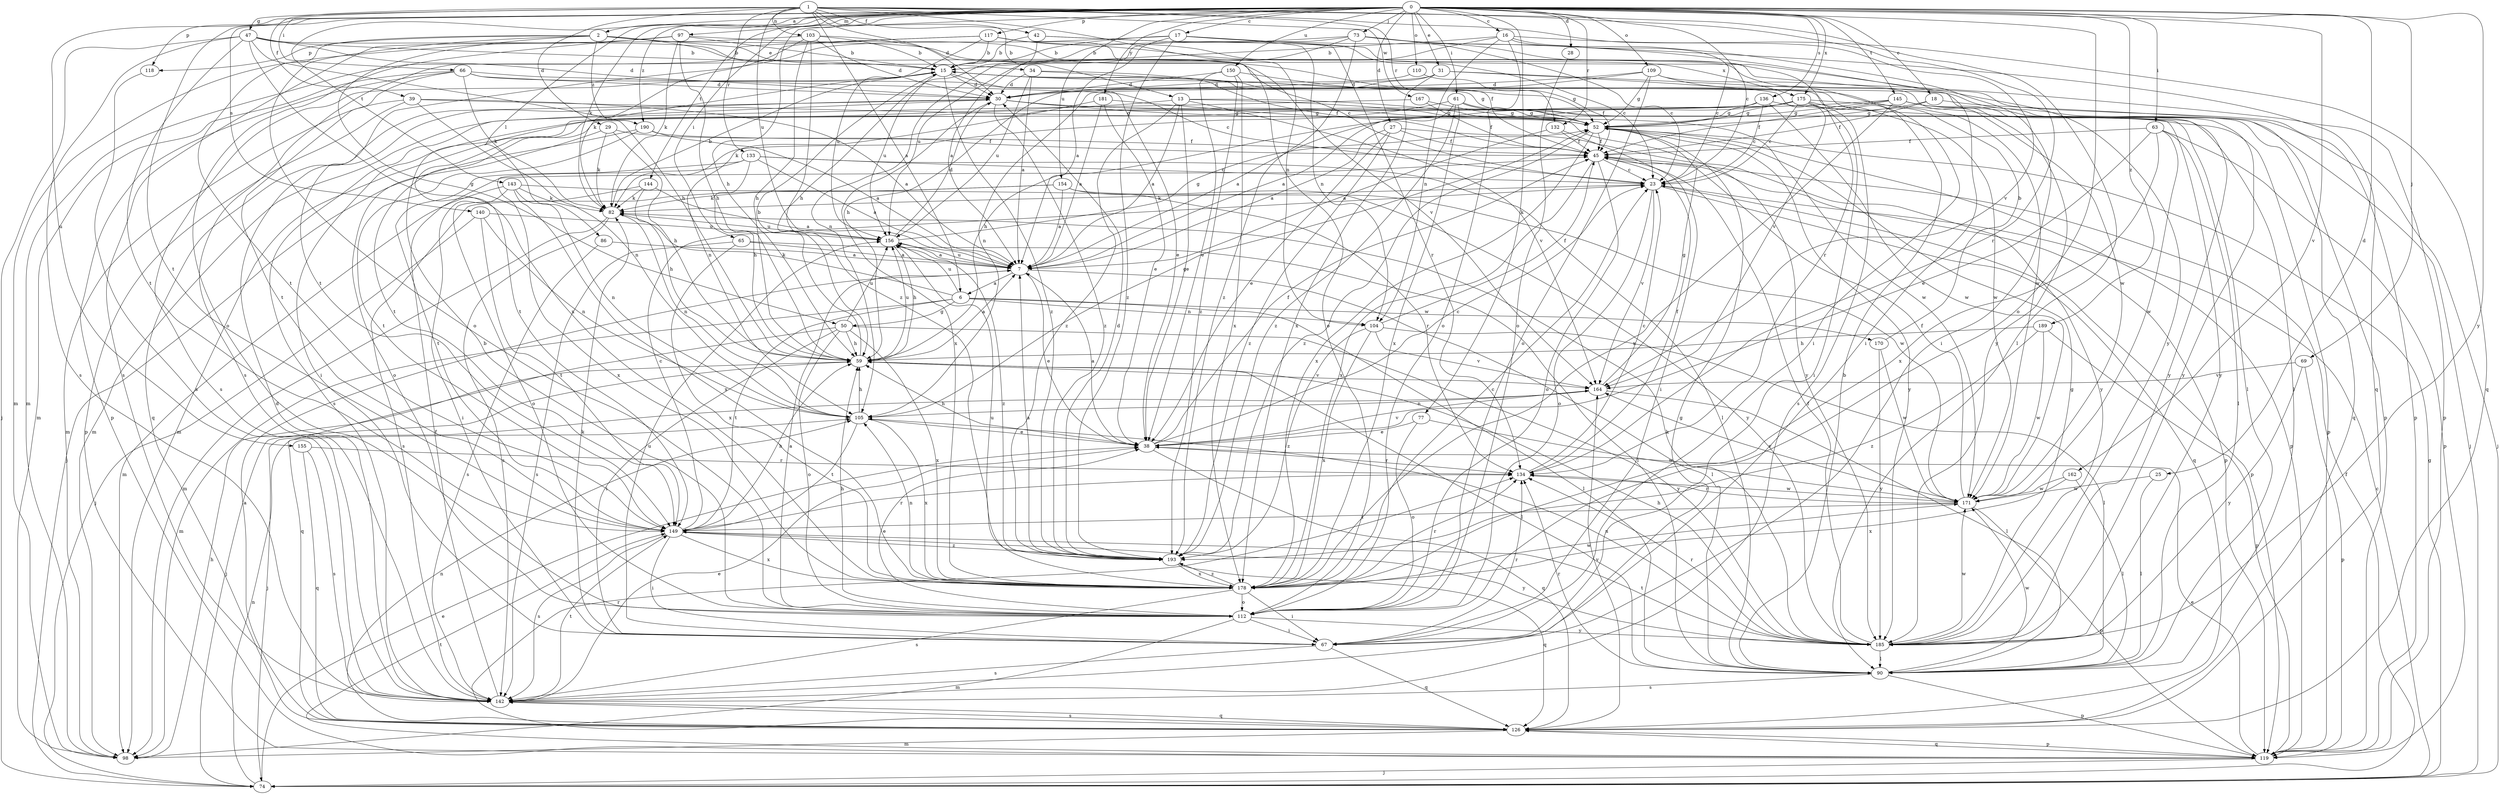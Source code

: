 strict digraph  {
0;
1;
2;
6;
7;
13;
15;
16;
17;
18;
23;
25;
27;
28;
29;
30;
31;
34;
38;
39;
42;
45;
47;
50;
52;
59;
61;
63;
65;
66;
67;
69;
73;
74;
77;
82;
86;
90;
97;
98;
103;
104;
105;
109;
110;
112;
117;
118;
119;
126;
132;
133;
134;
136;
140;
142;
143;
144;
145;
149;
150;
154;
155;
156;
162;
164;
167;
170;
171;
175;
178;
181;
185;
189;
190;
193;
0 -> 2  [label=a];
0 -> 16  [label=c];
0 -> 17  [label=c];
0 -> 18  [label=c];
0 -> 23  [label=c];
0 -> 25  [label=d];
0 -> 27  [label=d];
0 -> 28  [label=d];
0 -> 31  [label=e];
0 -> 59  [label=h];
0 -> 61  [label=i];
0 -> 63  [label=i];
0 -> 65  [label=i];
0 -> 69  [label=j];
0 -> 73  [label=j];
0 -> 77  [label=k];
0 -> 82  [label=k];
0 -> 86  [label=l];
0 -> 97  [label=m];
0 -> 109  [label=o];
0 -> 110  [label=o];
0 -> 112  [label=o];
0 -> 117  [label=p];
0 -> 118  [label=p];
0 -> 132  [label=r];
0 -> 136  [label=s];
0 -> 140  [label=s];
0 -> 143  [label=t];
0 -> 144  [label=t];
0 -> 145  [label=t];
0 -> 149  [label=t];
0 -> 150  [label=u];
0 -> 154  [label=u];
0 -> 155  [label=u];
0 -> 162  [label=v];
0 -> 175  [label=x];
0 -> 181  [label=y];
0 -> 185  [label=y];
0 -> 189  [label=z];
0 -> 190  [label=z];
1 -> 6  [label=a];
1 -> 13  [label=b];
1 -> 29  [label=d];
1 -> 30  [label=d];
1 -> 39  [label=f];
1 -> 42  [label=f];
1 -> 47  [label=g];
1 -> 66  [label=i];
1 -> 90  [label=l];
1 -> 103  [label=n];
1 -> 104  [label=n];
1 -> 132  [label=r];
1 -> 133  [label=r];
1 -> 134  [label=r];
1 -> 156  [label=u];
1 -> 164  [label=v];
1 -> 167  [label=w];
2 -> 15  [label=b];
2 -> 34  [label=e];
2 -> 50  [label=g];
2 -> 112  [label=o];
2 -> 118  [label=p];
2 -> 149  [label=t];
2 -> 175  [label=x];
2 -> 190  [label=z];
6 -> 50  [label=g];
6 -> 82  [label=k];
6 -> 90  [label=l];
6 -> 98  [label=m];
6 -> 104  [label=n];
6 -> 149  [label=t];
6 -> 156  [label=u];
6 -> 170  [label=w];
7 -> 6  [label=a];
7 -> 38  [label=e];
7 -> 90  [label=l];
7 -> 156  [label=u];
13 -> 7  [label=a];
13 -> 38  [label=e];
13 -> 52  [label=g];
13 -> 67  [label=i];
13 -> 164  [label=v];
13 -> 171  [label=w];
13 -> 193  [label=z];
15 -> 30  [label=d];
15 -> 38  [label=e];
15 -> 119  [label=p];
15 -> 142  [label=s];
15 -> 156  [label=u];
15 -> 193  [label=z];
16 -> 15  [label=b];
16 -> 23  [label=c];
16 -> 67  [label=i];
16 -> 104  [label=n];
16 -> 112  [label=o];
16 -> 126  [label=q];
16 -> 156  [label=u];
17 -> 7  [label=a];
17 -> 15  [label=b];
17 -> 104  [label=n];
17 -> 126  [label=q];
17 -> 149  [label=t];
17 -> 185  [label=y];
17 -> 193  [label=z];
18 -> 45  [label=f];
18 -> 52  [label=g];
18 -> 74  [label=j];
23 -> 82  [label=k];
23 -> 112  [label=o];
23 -> 119  [label=p];
23 -> 126  [label=q];
23 -> 164  [label=v];
25 -> 90  [label=l];
25 -> 171  [label=w];
27 -> 7  [label=a];
27 -> 38  [label=e];
27 -> 45  [label=f];
27 -> 185  [label=y];
27 -> 193  [label=z];
28 -> 112  [label=o];
29 -> 45  [label=f];
29 -> 59  [label=h];
29 -> 82  [label=k];
29 -> 112  [label=o];
30 -> 52  [label=g];
30 -> 119  [label=p];
30 -> 126  [label=q];
30 -> 142  [label=s];
30 -> 178  [label=x];
30 -> 185  [label=y];
30 -> 193  [label=z];
31 -> 30  [label=d];
31 -> 59  [label=h];
31 -> 119  [label=p];
31 -> 164  [label=v];
31 -> 178  [label=x];
34 -> 7  [label=a];
34 -> 30  [label=d];
34 -> 45  [label=f];
34 -> 156  [label=u];
34 -> 171  [label=w];
38 -> 7  [label=a];
38 -> 23  [label=c];
38 -> 45  [label=f];
38 -> 59  [label=h];
38 -> 126  [label=q];
38 -> 134  [label=r];
38 -> 164  [label=v];
39 -> 7  [label=a];
39 -> 52  [label=g];
39 -> 98  [label=m];
39 -> 105  [label=n];
39 -> 119  [label=p];
42 -> 7  [label=a];
42 -> 15  [label=b];
42 -> 23  [label=c];
42 -> 134  [label=r];
45 -> 23  [label=c];
45 -> 112  [label=o];
45 -> 119  [label=p];
45 -> 178  [label=x];
47 -> 15  [label=b];
47 -> 23  [label=c];
47 -> 30  [label=d];
47 -> 59  [label=h];
47 -> 74  [label=j];
47 -> 142  [label=s];
47 -> 149  [label=t];
47 -> 178  [label=x];
50 -> 59  [label=h];
50 -> 67  [label=i];
50 -> 112  [label=o];
50 -> 126  [label=q];
50 -> 156  [label=u];
50 -> 178  [label=x];
50 -> 185  [label=y];
52 -> 45  [label=f];
52 -> 119  [label=p];
52 -> 178  [label=x];
52 -> 185  [label=y];
52 -> 193  [label=z];
59 -> 7  [label=a];
59 -> 15  [label=b];
59 -> 74  [label=j];
59 -> 90  [label=l];
59 -> 156  [label=u];
59 -> 164  [label=v];
61 -> 7  [label=a];
61 -> 52  [label=g];
61 -> 82  [label=k];
61 -> 90  [label=l];
61 -> 178  [label=x];
61 -> 185  [label=y];
61 -> 193  [label=z];
63 -> 38  [label=e];
63 -> 45  [label=f];
63 -> 90  [label=l];
63 -> 119  [label=p];
63 -> 171  [label=w];
63 -> 178  [label=x];
65 -> 7  [label=a];
65 -> 90  [label=l];
65 -> 142  [label=s];
65 -> 178  [label=x];
66 -> 23  [label=c];
66 -> 30  [label=d];
66 -> 52  [label=g];
66 -> 82  [label=k];
66 -> 98  [label=m];
66 -> 119  [label=p];
66 -> 149  [label=t];
67 -> 82  [label=k];
67 -> 126  [label=q];
67 -> 134  [label=r];
67 -> 142  [label=s];
67 -> 156  [label=u];
69 -> 119  [label=p];
69 -> 164  [label=v];
69 -> 185  [label=y];
73 -> 15  [label=b];
73 -> 23  [label=c];
73 -> 59  [label=h];
73 -> 67  [label=i];
73 -> 105  [label=n];
73 -> 134  [label=r];
73 -> 193  [label=z];
74 -> 23  [label=c];
74 -> 38  [label=e];
74 -> 45  [label=f];
74 -> 52  [label=g];
74 -> 105  [label=n];
77 -> 38  [label=e];
77 -> 112  [label=o];
77 -> 171  [label=w];
82 -> 15  [label=b];
82 -> 98  [label=m];
82 -> 105  [label=n];
82 -> 142  [label=s];
82 -> 156  [label=u];
86 -> 7  [label=a];
86 -> 142  [label=s];
90 -> 15  [label=b];
90 -> 119  [label=p];
90 -> 134  [label=r];
90 -> 142  [label=s];
90 -> 171  [label=w];
97 -> 15  [label=b];
97 -> 45  [label=f];
97 -> 59  [label=h];
97 -> 82  [label=k];
97 -> 98  [label=m];
97 -> 112  [label=o];
98 -> 59  [label=h];
103 -> 15  [label=b];
103 -> 30  [label=d];
103 -> 59  [label=h];
103 -> 82  [label=k];
103 -> 142  [label=s];
103 -> 164  [label=v];
103 -> 193  [label=z];
104 -> 45  [label=f];
104 -> 90  [label=l];
104 -> 164  [label=v];
104 -> 178  [label=x];
104 -> 193  [label=z];
105 -> 38  [label=e];
105 -> 52  [label=g];
105 -> 59  [label=h];
105 -> 149  [label=t];
105 -> 178  [label=x];
109 -> 30  [label=d];
109 -> 52  [label=g];
109 -> 105  [label=n];
109 -> 112  [label=o];
109 -> 119  [label=p];
109 -> 171  [label=w];
110 -> 30  [label=d];
110 -> 45  [label=f];
112 -> 7  [label=a];
112 -> 15  [label=b];
112 -> 38  [label=e];
112 -> 59  [label=h];
112 -> 67  [label=i];
112 -> 98  [label=m];
112 -> 185  [label=y];
117 -> 15  [label=b];
117 -> 67  [label=i];
117 -> 98  [label=m];
117 -> 112  [label=o];
117 -> 142  [label=s];
117 -> 156  [label=u];
117 -> 185  [label=y];
118 -> 142  [label=s];
119 -> 38  [label=e];
119 -> 74  [label=j];
119 -> 126  [label=q];
119 -> 149  [label=t];
126 -> 7  [label=a];
126 -> 98  [label=m];
126 -> 105  [label=n];
126 -> 119  [label=p];
126 -> 134  [label=r];
126 -> 142  [label=s];
126 -> 164  [label=v];
132 -> 7  [label=a];
132 -> 45  [label=f];
132 -> 67  [label=i];
133 -> 7  [label=a];
133 -> 23  [label=c];
133 -> 59  [label=h];
133 -> 90  [label=l];
133 -> 149  [label=t];
133 -> 178  [label=x];
134 -> 23  [label=c];
134 -> 45  [label=f];
134 -> 171  [label=w];
136 -> 23  [label=c];
136 -> 52  [label=g];
136 -> 90  [label=l];
136 -> 98  [label=m];
136 -> 149  [label=t];
136 -> 171  [label=w];
140 -> 74  [label=j];
140 -> 105  [label=n];
140 -> 149  [label=t];
140 -> 156  [label=u];
142 -> 30  [label=d];
142 -> 38  [label=e];
142 -> 45  [label=f];
142 -> 52  [label=g];
142 -> 126  [label=q];
142 -> 149  [label=t];
143 -> 67  [label=i];
143 -> 82  [label=k];
143 -> 98  [label=m];
143 -> 105  [label=n];
143 -> 134  [label=r];
143 -> 178  [label=x];
144 -> 7  [label=a];
144 -> 59  [label=h];
144 -> 82  [label=k];
144 -> 112  [label=o];
145 -> 45  [label=f];
145 -> 52  [label=g];
145 -> 59  [label=h];
145 -> 74  [label=j];
145 -> 126  [label=q];
145 -> 178  [label=x];
145 -> 185  [label=y];
149 -> 23  [label=c];
149 -> 59  [label=h];
149 -> 67  [label=i];
149 -> 134  [label=r];
149 -> 142  [label=s];
149 -> 178  [label=x];
149 -> 185  [label=y];
149 -> 193  [label=z];
150 -> 30  [label=d];
150 -> 38  [label=e];
150 -> 52  [label=g];
150 -> 178  [label=x];
150 -> 193  [label=z];
154 -> 7  [label=a];
154 -> 82  [label=k];
154 -> 142  [label=s];
154 -> 171  [label=w];
154 -> 185  [label=y];
155 -> 126  [label=q];
155 -> 134  [label=r];
155 -> 142  [label=s];
156 -> 7  [label=a];
156 -> 30  [label=d];
156 -> 52  [label=g];
156 -> 59  [label=h];
156 -> 193  [label=z];
162 -> 90  [label=l];
162 -> 171  [label=w];
162 -> 178  [label=x];
164 -> 52  [label=g];
164 -> 74  [label=j];
164 -> 90  [label=l];
164 -> 105  [label=n];
167 -> 45  [label=f];
167 -> 52  [label=g];
167 -> 98  [label=m];
170 -> 15  [label=b];
170 -> 171  [label=w];
170 -> 185  [label=y];
171 -> 45  [label=f];
171 -> 119  [label=p];
171 -> 134  [label=r];
171 -> 149  [label=t];
171 -> 164  [label=v];
175 -> 7  [label=a];
175 -> 23  [label=c];
175 -> 52  [label=g];
175 -> 67  [label=i];
175 -> 142  [label=s];
175 -> 149  [label=t];
175 -> 171  [label=w];
175 -> 185  [label=y];
178 -> 23  [label=c];
178 -> 67  [label=i];
178 -> 105  [label=n];
178 -> 112  [label=o];
178 -> 134  [label=r];
178 -> 142  [label=s];
178 -> 156  [label=u];
178 -> 171  [label=w];
178 -> 193  [label=z];
181 -> 7  [label=a];
181 -> 38  [label=e];
181 -> 52  [label=g];
181 -> 105  [label=n];
185 -> 45  [label=f];
185 -> 52  [label=g];
185 -> 59  [label=h];
185 -> 82  [label=k];
185 -> 90  [label=l];
185 -> 105  [label=n];
185 -> 134  [label=r];
185 -> 149  [label=t];
185 -> 171  [label=w];
189 -> 59  [label=h];
189 -> 119  [label=p];
189 -> 171  [label=w];
189 -> 193  [label=z];
190 -> 7  [label=a];
190 -> 45  [label=f];
190 -> 74  [label=j];
190 -> 149  [label=t];
193 -> 7  [label=a];
193 -> 30  [label=d];
193 -> 126  [label=q];
193 -> 178  [label=x];
}
